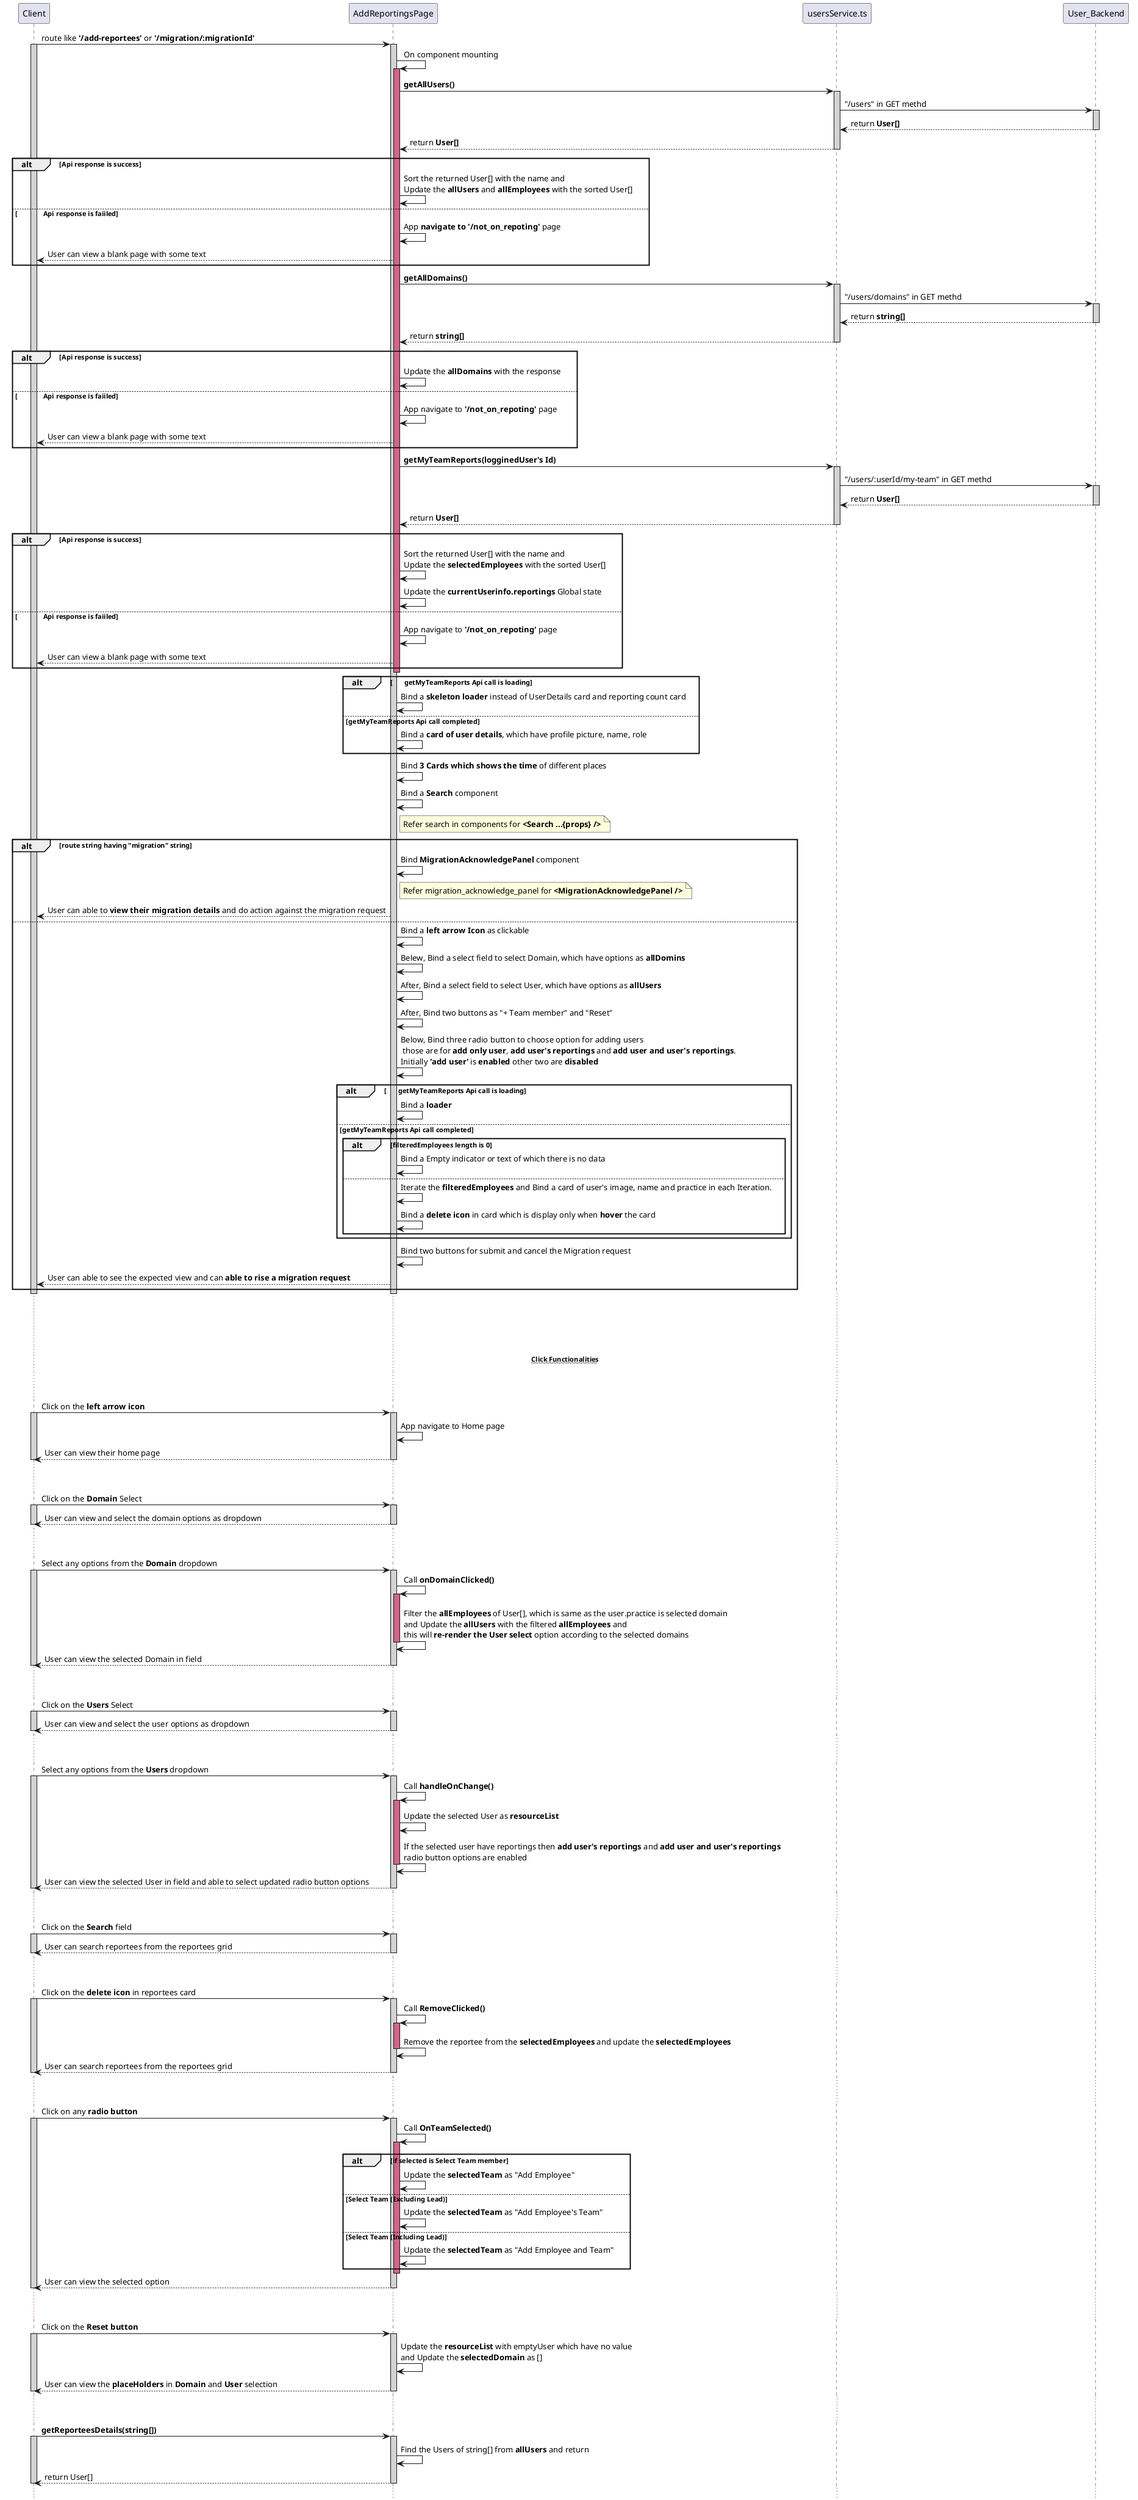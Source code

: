 @startuml AddReportingsPage Sequence Diagram 

participant Client 
participant AddReportingsPage

Client -> AddReportingsPage : route like **'/add-reportees'** or **'/migration/:migrationId'**
activate Client #D3D3D3
activate AddReportingsPage #D3D3D3
    AddReportingsPage -> AddReportingsPage : On component mounting
    activate AddReportingsPage #D16587
        AddReportingsPage -> usersService.ts : **getAllUsers()**
        activate usersService.ts #D3D3D3
            usersService.ts -> User_Backend : "/users" in GET methd
            activate User_Backend #D3D3D3
                usersService.ts <-- User_Backend : return **User[]**
            deactivate User_Backend
            AddReportingsPage <-- usersService.ts : return **User[]**
        deactivate usersService.ts
        alt Api response is success 
            AddReportingsPage -> AddReportingsPage : Sort the returned User[] with the name and\nUpdate the **allUsers** and **allEmployees** with the sorted User[]
        else \t\tApi response is faiiled
            AddReportingsPage -> AddReportingsPage : App **navigate to '/not_on_repoting'** page
            Client <-- AddReportingsPage : User can view a blank page with some text
        end
        AddReportingsPage -> usersService.ts : **getAllDomains()**
        activate usersService.ts #D3D3D3
            usersService.ts -> User_Backend : "/users/domains" in GET methd
            activate User_Backend #D3D3D3
                usersService.ts <-- User_Backend : return **string[]**
            deactivate User_Backend
            AddReportingsPage <-- usersService.ts : return **string[]**
        deactivate usersService.ts
        alt Api response is success 
            AddReportingsPage -> AddReportingsPage : Update the **allDomains** with the response
        else \t\tApi response is faiiled
            AddReportingsPage -> AddReportingsPage : App navigate to **'/not_on_repoting'** page
            Client <-- AddReportingsPage : User can view a blank page with some text
        end
        AddReportingsPage -> usersService.ts : **getMyTeamReports(logginedUser's Id)**
        activate usersService.ts #D3D3D3
            usersService.ts -> User_Backend : "/users/:userId/my-team" in GET methd
            activate User_Backend #D3D3D3
                usersService.ts <-- User_Backend : return **User[]**
            deactivate User_Backend
            AddReportingsPage <-- usersService.ts : return **User[]**
        deactivate usersService.ts
        alt Api response is success 
            AddReportingsPage -> AddReportingsPage : Sort the returned User[] with the name and\nUpdate the **selectedEmployees** with the sorted User[]
            AddReportingsPage -> AddReportingsPage : Update the **currentUserinfo.reportings** Global state
        else \t\tApi response is faiiled
            AddReportingsPage -> AddReportingsPage : App navigate to **'/not_on_repoting'** page
            Client <-- AddReportingsPage : User can view a blank page with some text
        end
    deactivate AddReportingsPage
    alt \tgetMyTeamReports Api call is loading
        AddReportingsPage -> AddReportingsPage : Bind a **skeleton loader** instead of UserDetails card and reporting count card
    else getMyTeamReports Api call completed
        AddReportingsPage -> AddReportingsPage : Bind a **card of user details**, which have profile picture, name, role
    end 
    AddReportingsPage -> AddReportingsPage : Bind **3 Cards which shows the time** of different places
    AddReportingsPage -> AddReportingsPage : Bind a **Search** component 
    note right of AddReportingsPage : Refer search in components for **<Search ...{props} />**
    alt route string having "migration" string
        AddReportingsPage -> AddReportingsPage : Bind **MigrationAcknowledgePanel** component
        note right of AddReportingsPage : Refer migration_acknowledge_panel for **<MigrationAcknowledgePanel />**
        Client <-- AddReportingsPage : User can able to **view their migration details** and do action against the migration request
    else 
        AddReportingsPage -> AddReportingsPage : Bind a **left arrow Icon** as clickable
        AddReportingsPage -> AddReportingsPage : Belew, Bind a select field to select Domain, which have options as **allDomins**
        AddReportingsPage -> AddReportingsPage : After, Bind a select field to select User, which have options as **allUsers**
        AddReportingsPage -> AddReportingsPage : After, Bind two buttons as "+ Team member" and "Reset"
        AddReportingsPage -> AddReportingsPage : Below, Bind three radio button to choose option for adding users \n those are for **add only user**, **add user's reportings** and **add user and user's reportings**. \nInitially **'add user'** is **enabled** other two are **disabled**
        alt \tgetMyTeamReports Api call is loading 
            AddReportingsPage -> AddReportingsPage : Bind a **loader** 
        else getMyTeamReports Api call completed
            alt filteredEmployees length is 0
                AddReportingsPage -> AddReportingsPage : Bind a Empty indicator or text of which there is no data
            else 
                AddReportingsPage -> AddReportingsPage : Iterate the **filteredEmployees** and Bind a card of user's image, name and practice in each Iteration.
                AddReportingsPage -> AddReportingsPage : Bind a **delete icon** in card which is display only when **hover** the card
            end
        end 
        AddReportingsPage -> AddReportingsPage : Bind two buttons for submit and cancel the Migration request
        Client <-- AddReportingsPage : User can able to see the expected view and can **able to rise a migration request**
    end 
deactivate AddReportingsPage
deactivate Client


... ...
... ...
...~~**Click Functionalities**~~...
... ...

Client -> AddReportingsPage : Click on the **left arrow icon**
activate Client #D3D3D3
activate AddReportingsPage #D3D3D3
    AddReportingsPage -> AddReportingsPage : App navigate to Home page
    Client <-- AddReportingsPage : User can view their home page
deactivate AddReportingsPage
deactivate Client

... ...

Client -> AddReportingsPage : Click on the **Domain** Select 
activate Client #D3D3D3
activate AddReportingsPage #D3D3D3
    Client <-- AddReportingsPage : User can view and select the domain options as dropdown
deactivate AddReportingsPage
deactivate Client

... ...

Client -> AddReportingsPage : Select any options from the **Domain** dropdown 
activate Client #D3D3D3
activate AddReportingsPage #D3D3D3
    AddReportingsPage -> AddReportingsPage : Call **onDomainClicked()**
    activate AddReportingsPage #D16587
        AddReportingsPage -> AddReportingsPage : Filter the **allEmployees** of User[], which is same as the user.practice is selected domain \nand Update the **allUsers** with the filtered **allEmployees** and \nthis will **re-render the User select** option according to the selected domains
    deactivate AddReportingsPage
    Client <-- AddReportingsPage : User can view the selected Domain in field
deactivate AddReportingsPage
deactivate Client

... ...

Client -> AddReportingsPage : Click on the **Users** Select 
activate Client #D3D3D3
activate AddReportingsPage #D3D3D3
    Client <-- AddReportingsPage : User can view and select the user options as dropdown
deactivate AddReportingsPage
deactivate Client

... ...

Client -> AddReportingsPage : Select any options from the **Users** dropdown
activate Client #D3D3D3
activate AddReportingsPage #D3D3D3
    AddReportingsPage -> AddReportingsPage : Call **handleOnChange()**
    activate AddReportingsPage #D16587
        AddReportingsPage -> AddReportingsPage : Update the selected User as **resourceList** 
        AddReportingsPage -> AddReportingsPage : If the selected user have reportings then **add user's reportings** and **add user and user's reportings** \nradio button options are enabled
    deactivate AddReportingsPage
    Client <-- AddReportingsPage : User can view the selected User in field and able to select updated radio button options
deactivate AddReportingsPage
deactivate Client

... ...

Client -> AddReportingsPage : Click on the **Search** field 
activate Client #D3D3D3
activate AddReportingsPage #D3D3D3
    Client <-- AddReportingsPage : User can search reportees from the reportees grid
deactivate AddReportingsPage
deactivate Client

... ...

Client -> AddReportingsPage : Click on the **delete icon** in reportees card 
activate Client #D3D3D3
activate AddReportingsPage #D3D3D3
    AddReportingsPage -> AddReportingsPage : Call **RemoveClicked()**
    activate AddReportingsPage #D16587
        AddReportingsPage -> AddReportingsPage : Remove the reportee from the **selectedEmployees** and update the **selectedEmployees** 
    deactivate AddReportingsPage
    Client <-- AddReportingsPage : User can search reportees from the reportees grid
deactivate AddReportingsPage
deactivate Client

... ...

Client -> AddReportingsPage : Click on any **radio button**
activate Client #D3D3D3
activate AddReportingsPage #D3D3D3
    AddReportingsPage -> AddReportingsPage : Call **OnTeamSelected()**
    activate AddReportingsPage #D16587
        alt if selected is Select Team member
            AddReportingsPage -> AddReportingsPage : Update the **selectedTeam** as "Add Employee"
        else Select Team (Excluding Lead) 
            AddReportingsPage -> AddReportingsPage : Update the **selectedTeam** as "Add Employee's Team"
        else Select Team (Including Lead)
            AddReportingsPage -> AddReportingsPage : Update the **selectedTeam** as "Add Employee and Team"
        end
    deactivate AddReportingsPage
    Client <-- AddReportingsPage : User can view the selected option
deactivate AddReportingsPage
deactivate Client

... ...

Client -> AddReportingsPage : Click on the **Reset button**
activate Client #D3D3D3
activate AddReportingsPage #D3D3D3
    AddReportingsPage -> AddReportingsPage : Update the **resourceList** with emptyUser which have no value\nand Update the **selectedDomain** as []
    Client <-- AddReportingsPage : User can view the **placeHolders** in **Domain** and **User** selection
deactivate AddReportingsPage
deactivate Client

... ...

Client -> AddReportingsPage : **getReporteesDetails(string[])**
activate Client #D3D3D3
activate AddReportingsPage #D3D3D3
    AddReportingsPage -> AddReportingsPage : Find the Users of string[] from **allUsers** and return 
    Client <-- AddReportingsPage : return User[]
deactivate AddReportingsPage
deactivate Client

... ...

Client -> AddReportingsPage : Click on the **+ Team Member** button
activate Client #D3D3D3
activate AddReportingsPage #D3D3D3
    alt Radio button is not checked
        Client <-- AddReportingsPage : User can get a dismissible snack bar which indicates to select option.
    end
    alt selectedTeam is "Add Employee"
        alt resourceList is already present in the selectedEmployees and \ncurrent user is not resourceList
            Client <-- AddReportingsPage : User can get a dismissible snack bar which indicates like "user already in".
        else resourceList is not present in the selectedEmployees and \ncurrent user is not resourceList
            AddReportingsPage -> AddReportingsPage : Add the **resouseLIst** to the **selectedEmployees**
            Client <-- AddReportingsPage : User can get a dismissible snack bar which indicates as success
        else resourceList is a current user
            Client <-- AddReportingsPage : User can get a dismissible snack bar which indicates like "you cannot add you"
        end
        AddReportingsPage -> AddReportingsPage : Filter the **selectedEmployees** and remove the duplicates and Update **selectedEmployees** with filtered
    else selectedTeam is "Add Employee's Team"
        AddReportingsPage -> AddReportingsPage : Filter the **resourceList.reportings**, remove if resourceList.userId and current userId is present 
        AddReportingsPage -> AddReportingsPage : Declare a variable **employees** and call **getReporteesDetails with resourceList.reportings** and assign the value
        AddReportingsPage -> AddReportingsPage : Concatinate the **selectedEmployees and employees** and remove duplicates and update it in **selectedEmployees**
        Client <-- AddReportingsPage : User can get a dismissible snack bar which indicates a success message
    else selectedTeam is "Add Employee and Team"
        AddReportingsPage -> AddReportingsPage : Filter the **resourceList.reportings**, remove if current userId is present 
        AddReportingsPage -> AddReportingsPage : Declare a variable **employees** and call **getReporteesDetails with resourceList.reportings** and assign the value
        AddReportingsPage -> AddReportingsPage : Concatinate the **selectedEmployees and employees** and remove duplicates and update it in **selectedEmployees**
        Client <-- AddReportingsPage : User can get a dismissible snack bar which indicates a success message
    end
    AddReportingsPage -> AddReportingsPage : Update the **resourceList** with emptyUser which have no value\nand Update the **selectedDomain** as []
    Client <-- AddReportingsPage : User can view the selected users in grid
deactivate AddReportingsPage
deactivate Client


... ...

Client -> AddReportingsPage : Click on **Cancel** Button
activate Client #D3D3D3
activate AddReportingsPage #D3D3D3
    AddReportingsPage -> AddReportingsPage : Call **cancelMigration()**
    activate AddReportingsPage #D16587
        AddReportingsPage -> AddReportingsPage : Sort the data which we are previously fetched for the loggined users reporting\n Update the **selectedEmployees** with sorted User[]
    deactivate AddReportingsPage
    Client <-- AddReportingsPage : User can view their reportings or removed selected reportees from grid.
deactivate AddReportingsPage
deactivate Client


... ...

Client -> AddReportingsPage : Click on **Send Request** button
activate Client #D3D3D3
activate AddReportingsPage #D3D3D3
    AddReportingsPage -> AddReportingsPage : Call **onSendRequestClicked()**
    activate AddReportingsPage #D16587
        AddReportingsPage -> AddReportingsPage : Find the loggined user from **allUsers** and assign it into a **Reporter** variable and\n **filter the reportings of the Reporter** by removing their "Id"
        AddReportingsPage -> AddReportingsPage : Loop the **selectedEmployees** and form an new array **selectedUserIds** with the userId of all users \nfrom **selectedEmployees** array
        alt loggined User's filtered reportings array is same as selectedUserIds
            Client <-- AddReportingsPage : User can get a dismissible snack bar which indicates a failure message
        else 
            AddReportingsPage -> AddReportingsPage : Form an **RequestedData** in type of **reporteeMigration** with **Reporter and selectedEmployees**
            AddReportingsPage -> usersService.ts : **sendReporteeMigrationRequest(RequestedData, loggined user's userId)**
            activate usersService.ts #D3D3D3
                usersService.ts -> User_Backend : **"/users/:userId/reportee-migration/request"** in POST Method \nwith **RequestedData in Body**
                activate User_Backend #D3D3D3
                    return return AxiosReponse
                deactivate User_Backend
                AddReportingsPage <-- usersService.ts : return AxiosResponse
            deactivate usersService.ts
            alt is success response 
                Client <-- AddReportingsPage : User can get a dismissible snack bar which indicates a success message
            else 
                Client <-- AddReportingsPage : User can get a dismissible snack bar which indicates a failure message
            end
        end
    deactivate AddReportingsPage
    Client <-- AddReportingsPage : User can View the response of their migration request.
deactivate AddReportingsPage
deactivate Client


... ...
... ...
...~~**Change Functionalities**~~...
... ...


Client -> AddReportingsPage : Entering values on **Domain** select field
activate Client #D3D3D3
activate AddReportingsPage #D3D3D3
    AddReportingsPage -> AddReportingsPage : Filter the domins with entered text 
    Client <-- AddReportingsPage : User can have the suggestion with serched domain
deactivate AddReportingsPage
deactivate Client

... ...


Client -> AddReportingsPage : Entering values on **User** select field
activate Client #D3D3D3
activate AddReportingsPage #D3D3D3
    AddReportingsPage -> AddReportingsPage : Filter the users with entered text
    Client <-- AddReportingsPage : User can have the suggestion with serched user
deactivate AddReportingsPage
deactivate Client


... ...


Client -> AddReportingsPage : Entering values on **Seacrch** field of reportees or selected employees
activate Client #D3D3D3
activate AddReportingsPage #D3D3D3
    AddReportingsPage -> AddReportingsPage : **handleViewReporteesSearch(search input)
    activate AddReportingsPage #D16587
        AddReportingsPage -> AddReportingsPage : Filter the **selectedEmployee** oF User[] with User.name includes the search text\n Update the **filteredEmployees** with filtered User[]
    deactivate AddReportingsPage
    Client <-- AddReportingsPage : User can view the searched users in reportees Grid.
deactivate AddReportingsPage
deactivate Client


@enduml